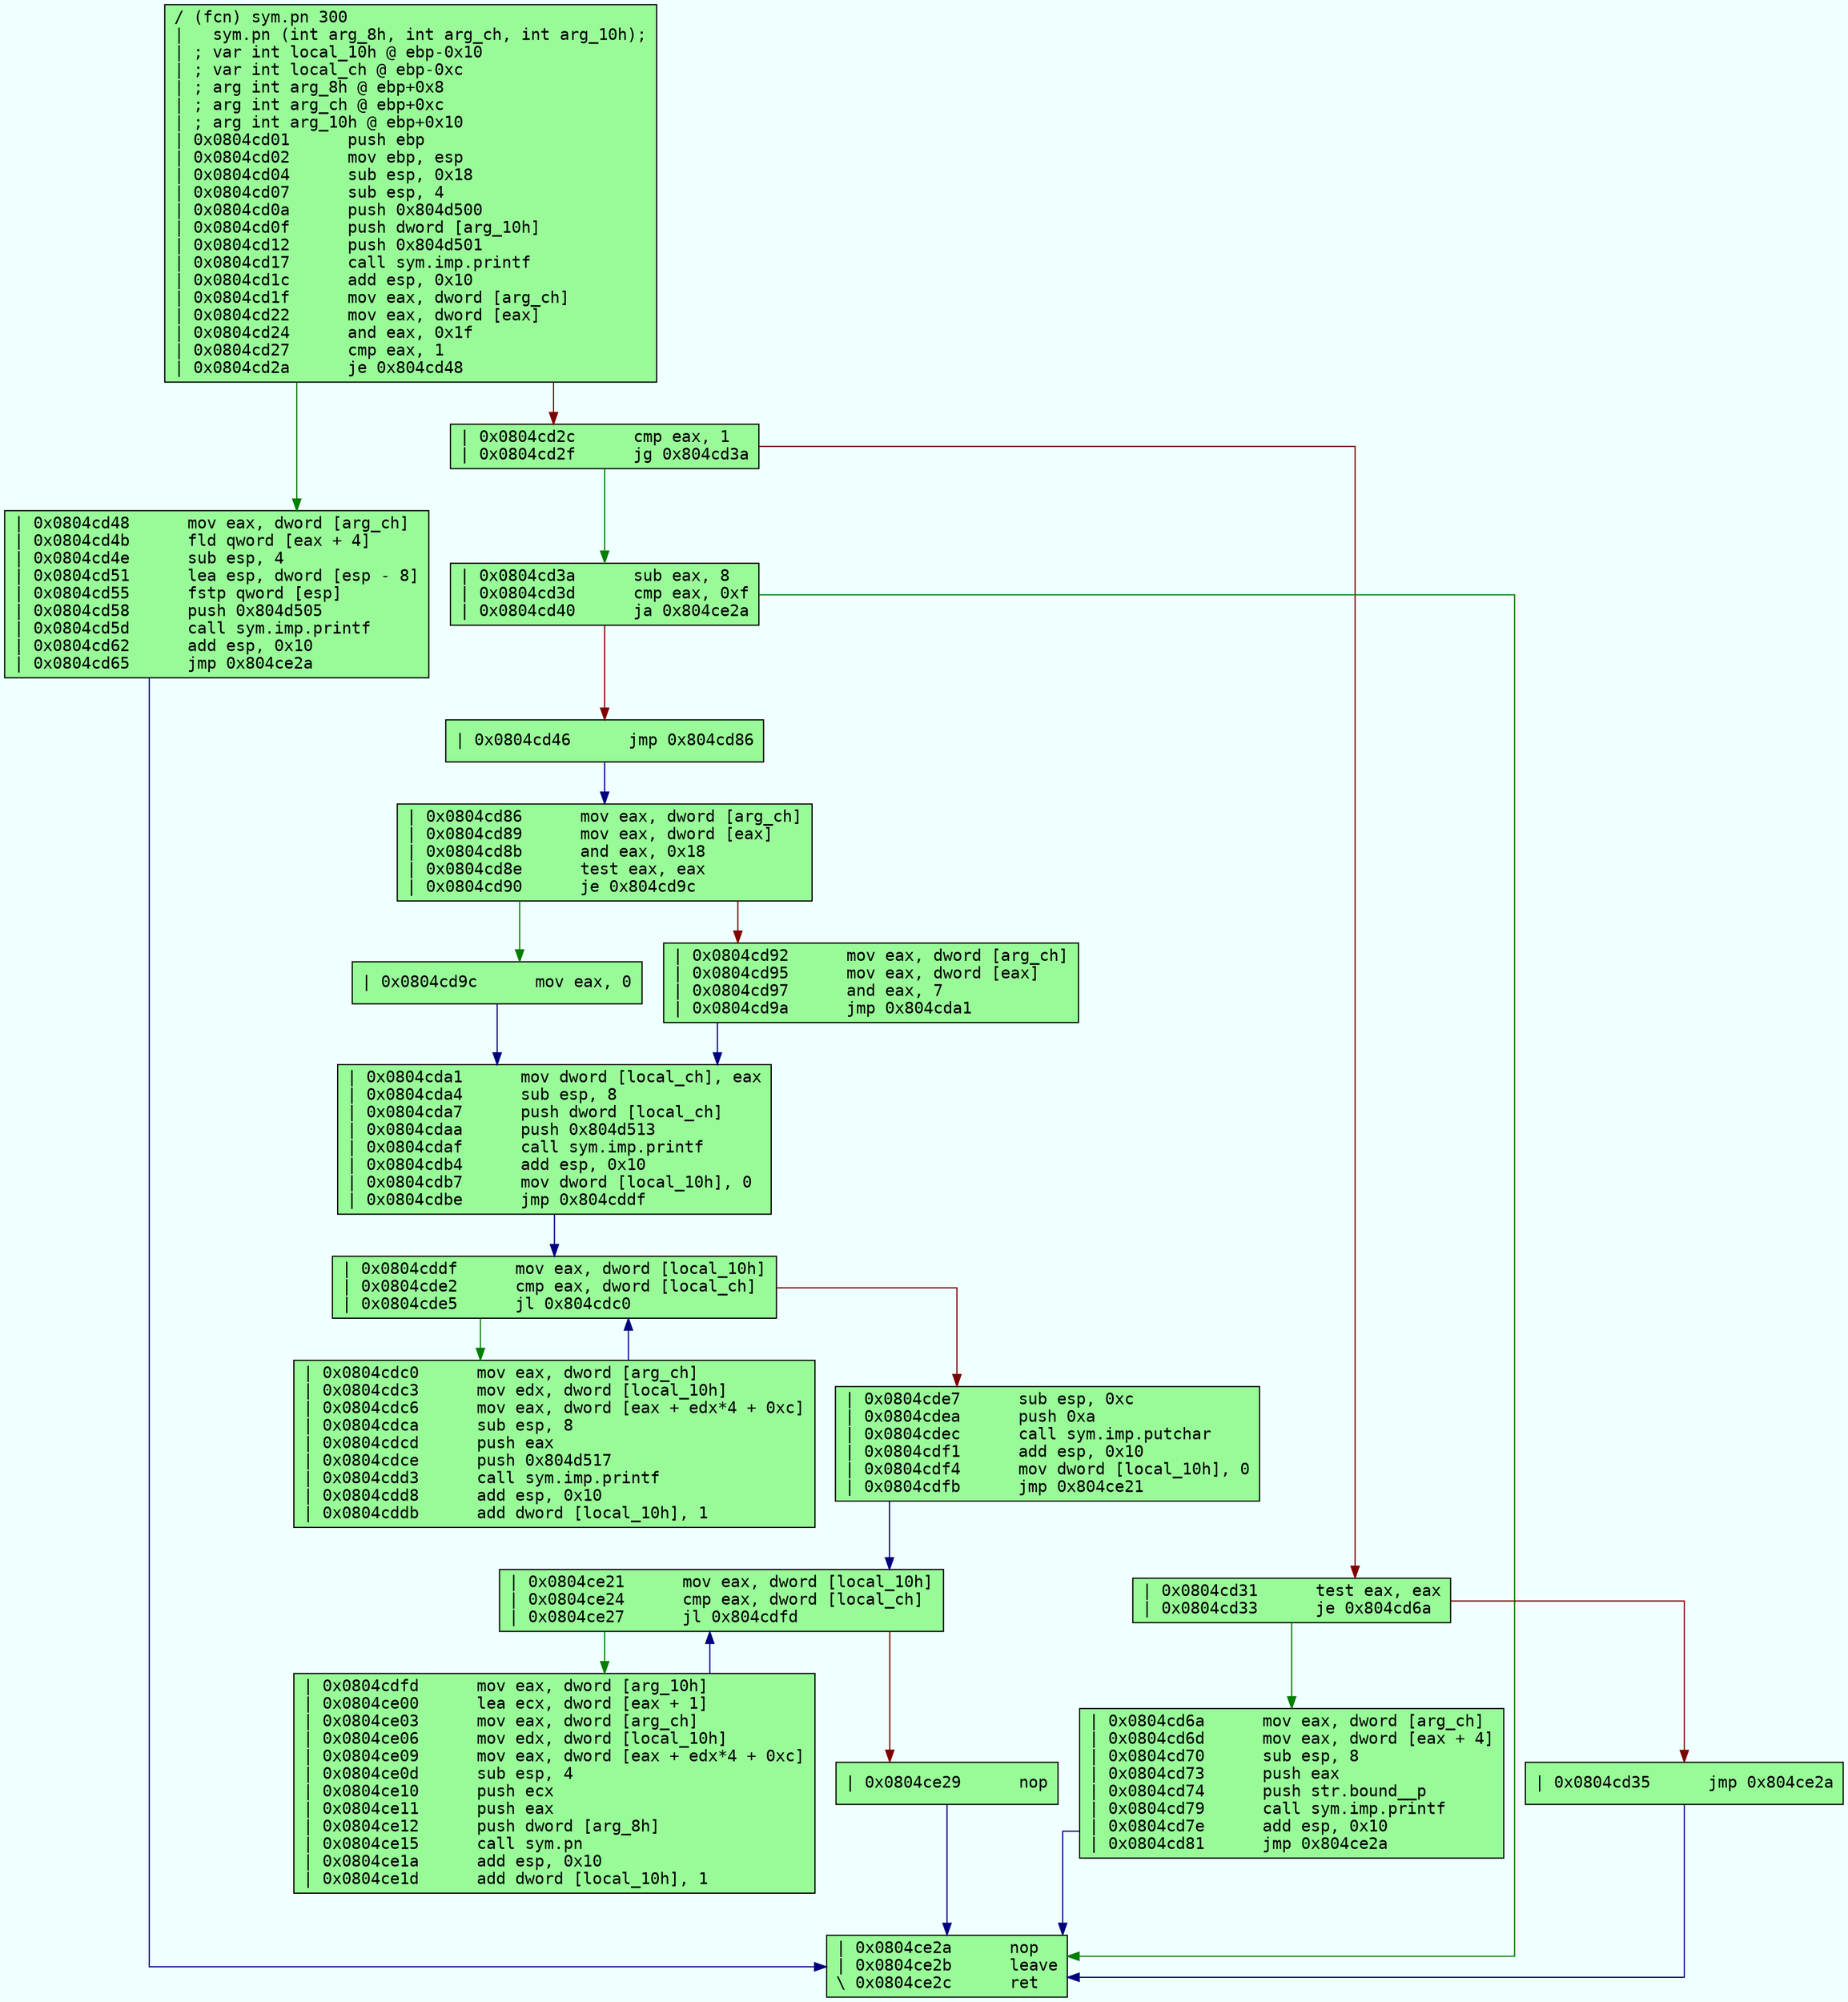 digraph code {
	graph [bgcolor=azure fontsize=8 fontname="Courier" splines="ortho"];
	node [fillcolor=gray style=filled shape=box];
	edge [arrowhead="normal"];
	"0x0804cd01" -> "0x0804cd48" [color="#007f00"];
	"0x0804cd01" -> "0x0804cd2c" [color="#7f0000"];
	"0x0804cd01" [URL="sym.pn/0x0804cd01", fillcolor="palegreen",color="black", fontname="Courier",label="/ (fcn) sym.pn 300\l|   sym.pn (int arg_8h, int arg_ch, int arg_10h);\l| ; var int local_10h @ ebp-0x10\l| ; var int local_ch @ ebp-0xc\l| ; arg int arg_8h @ ebp+0x8\l| ; arg int arg_ch @ ebp+0xc\l| ; arg int arg_10h @ ebp+0x10\l| 0x0804cd01      push ebp\l| 0x0804cd02      mov ebp, esp\l| 0x0804cd04      sub esp, 0x18\l| 0x0804cd07      sub esp, 4\l| 0x0804cd0a      push 0x804d500\l| 0x0804cd0f      push dword [arg_10h]\l| 0x0804cd12      push 0x804d501\l| 0x0804cd17      call sym.imp.printf\l| 0x0804cd1c      add esp, 0x10\l| 0x0804cd1f      mov eax, dword [arg_ch]\l| 0x0804cd22      mov eax, dword [eax]\l| 0x0804cd24      and eax, 0x1f\l| 0x0804cd27      cmp eax, 1\l| 0x0804cd2a      je 0x804cd48\l"]
	"0x0804cd2c" -> "0x0804cd3a" [color="#007f00"];
	"0x0804cd2c" -> "0x0804cd31" [color="#7f0000"];
	"0x0804cd2c" [URL="sym.pn/0x0804cd2c", fillcolor="palegreen",color="black", fontname="Courier",label="| 0x0804cd2c      cmp eax, 1\l| 0x0804cd2f      jg 0x804cd3a\l"]
	"0x0804cd31" -> "0x0804cd6a" [color="#007f00"];
	"0x0804cd31" -> "0x0804cd35" [color="#7f0000"];
	"0x0804cd31" [URL="sym.pn/0x0804cd31", fillcolor="palegreen",color="black", fontname="Courier",label="| 0x0804cd31      test eax, eax\l| 0x0804cd33      je 0x804cd6a\l"]
	"0x0804cd35" -> "0x0804ce2a" [color="#00007f"];
	"0x0804cd35" [URL="sym.pn/0x0804cd35", fillcolor="palegreen",color="black", fontname="Courier",label="| 0x0804cd35      jmp 0x804ce2a\l"]
	"0x0804cd3a" -> "0x0804ce2a" [color="#007f00"];
	"0x0804cd3a" -> "0x0804cd46" [color="#7f0000"];
	"0x0804cd3a" [URL="sym.pn/0x0804cd3a", fillcolor="palegreen",color="black", fontname="Courier",label="| 0x0804cd3a      sub eax, 8\l| 0x0804cd3d      cmp eax, 0xf\l| 0x0804cd40      ja 0x804ce2a\l"]
	"0x0804cd46" -> "0x0804cd86" [color="#00007f"];
	"0x0804cd46" [URL="sym.pn/0x0804cd46", fillcolor="palegreen",color="black", fontname="Courier",label="| 0x0804cd46      jmp 0x804cd86\l"]
	"0x0804cd48" -> "0x0804ce2a" [color="#00007f"];
	"0x0804cd48" [URL="sym.pn/0x0804cd48", fillcolor="palegreen",color="black", fontname="Courier",label="| 0x0804cd48      mov eax, dword [arg_ch]\l| 0x0804cd4b      fld qword [eax + 4]\l| 0x0804cd4e      sub esp, 4\l| 0x0804cd51      lea esp, dword [esp - 8]\l| 0x0804cd55      fstp qword [esp]\l| 0x0804cd58      push 0x804d505\l| 0x0804cd5d      call sym.imp.printf\l| 0x0804cd62      add esp, 0x10\l| 0x0804cd65      jmp 0x804ce2a\l"]
	"0x0804cd6a" -> "0x0804ce2a" [color="#00007f"];
	"0x0804cd6a" [URL="sym.pn/0x0804cd6a", fillcolor="palegreen",color="black", fontname="Courier",label="| 0x0804cd6a      mov eax, dword [arg_ch]\l| 0x0804cd6d      mov eax, dword [eax + 4]\l| 0x0804cd70      sub esp, 8\l| 0x0804cd73      push eax\l| 0x0804cd74      push str.bound__p\l| 0x0804cd79      call sym.imp.printf\l| 0x0804cd7e      add esp, 0x10\l| 0x0804cd81      jmp 0x804ce2a\l"]
	"0x0804cd86" -> "0x0804cd9c" [color="#007f00"];
	"0x0804cd86" -> "0x0804cd92" [color="#7f0000"];
	"0x0804cd86" [URL="sym.pn/0x0804cd86", fillcolor="palegreen",color="black", fontname="Courier",label="| 0x0804cd86      mov eax, dword [arg_ch]\l| 0x0804cd89      mov eax, dword [eax]\l| 0x0804cd8b      and eax, 0x18\l| 0x0804cd8e      test eax, eax\l| 0x0804cd90      je 0x804cd9c\l"]
	"0x0804cd92" -> "0x0804cda1" [color="#00007f"];
	"0x0804cd92" [URL="sym.pn/0x0804cd92", fillcolor="palegreen",color="black", fontname="Courier",label="| 0x0804cd92      mov eax, dword [arg_ch]\l| 0x0804cd95      mov eax, dword [eax]\l| 0x0804cd97      and eax, 7\l| 0x0804cd9a      jmp 0x804cda1\l"]
	"0x0804cd9c" -> "0x0804cda1" [color="#00007f"];
	"0x0804cd9c" [URL="sym.pn/0x0804cd9c", fillcolor="palegreen",color="black", fontname="Courier",label="| 0x0804cd9c      mov eax, 0\l"]
	"0x0804cda1" -> "0x0804cddf" [color="#00007f"];
	"0x0804cda1" [URL="sym.pn/0x0804cda1", fillcolor="palegreen",color="black", fontname="Courier",label="| 0x0804cda1      mov dword [local_ch], eax\l| 0x0804cda4      sub esp, 8\l| 0x0804cda7      push dword [local_ch]\l| 0x0804cdaa      push 0x804d513\l| 0x0804cdaf      call sym.imp.printf\l| 0x0804cdb4      add esp, 0x10\l| 0x0804cdb7      mov dword [local_10h], 0\l| 0x0804cdbe      jmp 0x804cddf\l"]
	"0x0804cdc0" -> "0x0804cddf" [color="#00007f"];
	"0x0804cdc0" [URL="sym.pn/0x0804cdc0", fillcolor="palegreen",color="black", fontname="Courier",label="| 0x0804cdc0      mov eax, dword [arg_ch]\l| 0x0804cdc3      mov edx, dword [local_10h]\l| 0x0804cdc6      mov eax, dword [eax + edx*4 + 0xc]\l| 0x0804cdca      sub esp, 8\l| 0x0804cdcd      push eax\l| 0x0804cdce      push 0x804d517\l| 0x0804cdd3      call sym.imp.printf\l| 0x0804cdd8      add esp, 0x10\l| 0x0804cddb      add dword [local_10h], 1\l"]
	"0x0804cddf" -> "0x0804cdc0" [color="#007f00"];
	"0x0804cddf" -> "0x0804cde7" [color="#7f0000"];
	"0x0804cddf" [URL="sym.pn/0x0804cddf", fillcolor="palegreen",color="black", fontname="Courier",label="| 0x0804cddf      mov eax, dword [local_10h]\l| 0x0804cde2      cmp eax, dword [local_ch]\l| 0x0804cde5      jl 0x804cdc0\l"]
	"0x0804cde7" -> "0x0804ce21" [color="#00007f"];
	"0x0804cde7" [URL="sym.pn/0x0804cde7", fillcolor="palegreen",color="black", fontname="Courier",label="| 0x0804cde7      sub esp, 0xc\l| 0x0804cdea      push 0xa\l| 0x0804cdec      call sym.imp.putchar\l| 0x0804cdf1      add esp, 0x10\l| 0x0804cdf4      mov dword [local_10h], 0\l| 0x0804cdfb      jmp 0x804ce21\l"]
	"0x0804cdfd" -> "0x0804ce21" [color="#00007f"];
	"0x0804cdfd" [URL="sym.pn/0x0804cdfd", fillcolor="palegreen",color="black", fontname="Courier",label="| 0x0804cdfd      mov eax, dword [arg_10h]\l| 0x0804ce00      lea ecx, dword [eax + 1]\l| 0x0804ce03      mov eax, dword [arg_ch]\l| 0x0804ce06      mov edx, dword [local_10h]\l| 0x0804ce09      mov eax, dword [eax + edx*4 + 0xc]\l| 0x0804ce0d      sub esp, 4\l| 0x0804ce10      push ecx\l| 0x0804ce11      push eax\l| 0x0804ce12      push dword [arg_8h]\l| 0x0804ce15      call sym.pn\l| 0x0804ce1a      add esp, 0x10\l| 0x0804ce1d      add dword [local_10h], 1\l"]
	"0x0804ce21" -> "0x0804cdfd" [color="#007f00"];
	"0x0804ce21" -> "0x0804ce29" [color="#7f0000"];
	"0x0804ce21" [URL="sym.pn/0x0804ce21", fillcolor="palegreen",color="black", fontname="Courier",label="| 0x0804ce21      mov eax, dword [local_10h]\l| 0x0804ce24      cmp eax, dword [local_ch]\l| 0x0804ce27      jl 0x804cdfd\l"]
	"0x0804ce29" -> "0x0804ce2a" [color="#00007f"];
	"0x0804ce29" [URL="sym.pn/0x0804ce29", fillcolor="palegreen",color="black", fontname="Courier",label="| 0x0804ce29      nop\l"]
	"0x0804ce2a" [URL="sym.pn/0x0804ce2a", fillcolor="palegreen",color="black", fontname="Courier",label="| 0x0804ce2a      nop\l| 0x0804ce2b      leave\l\\ 0x0804ce2c      ret\l"]
}
